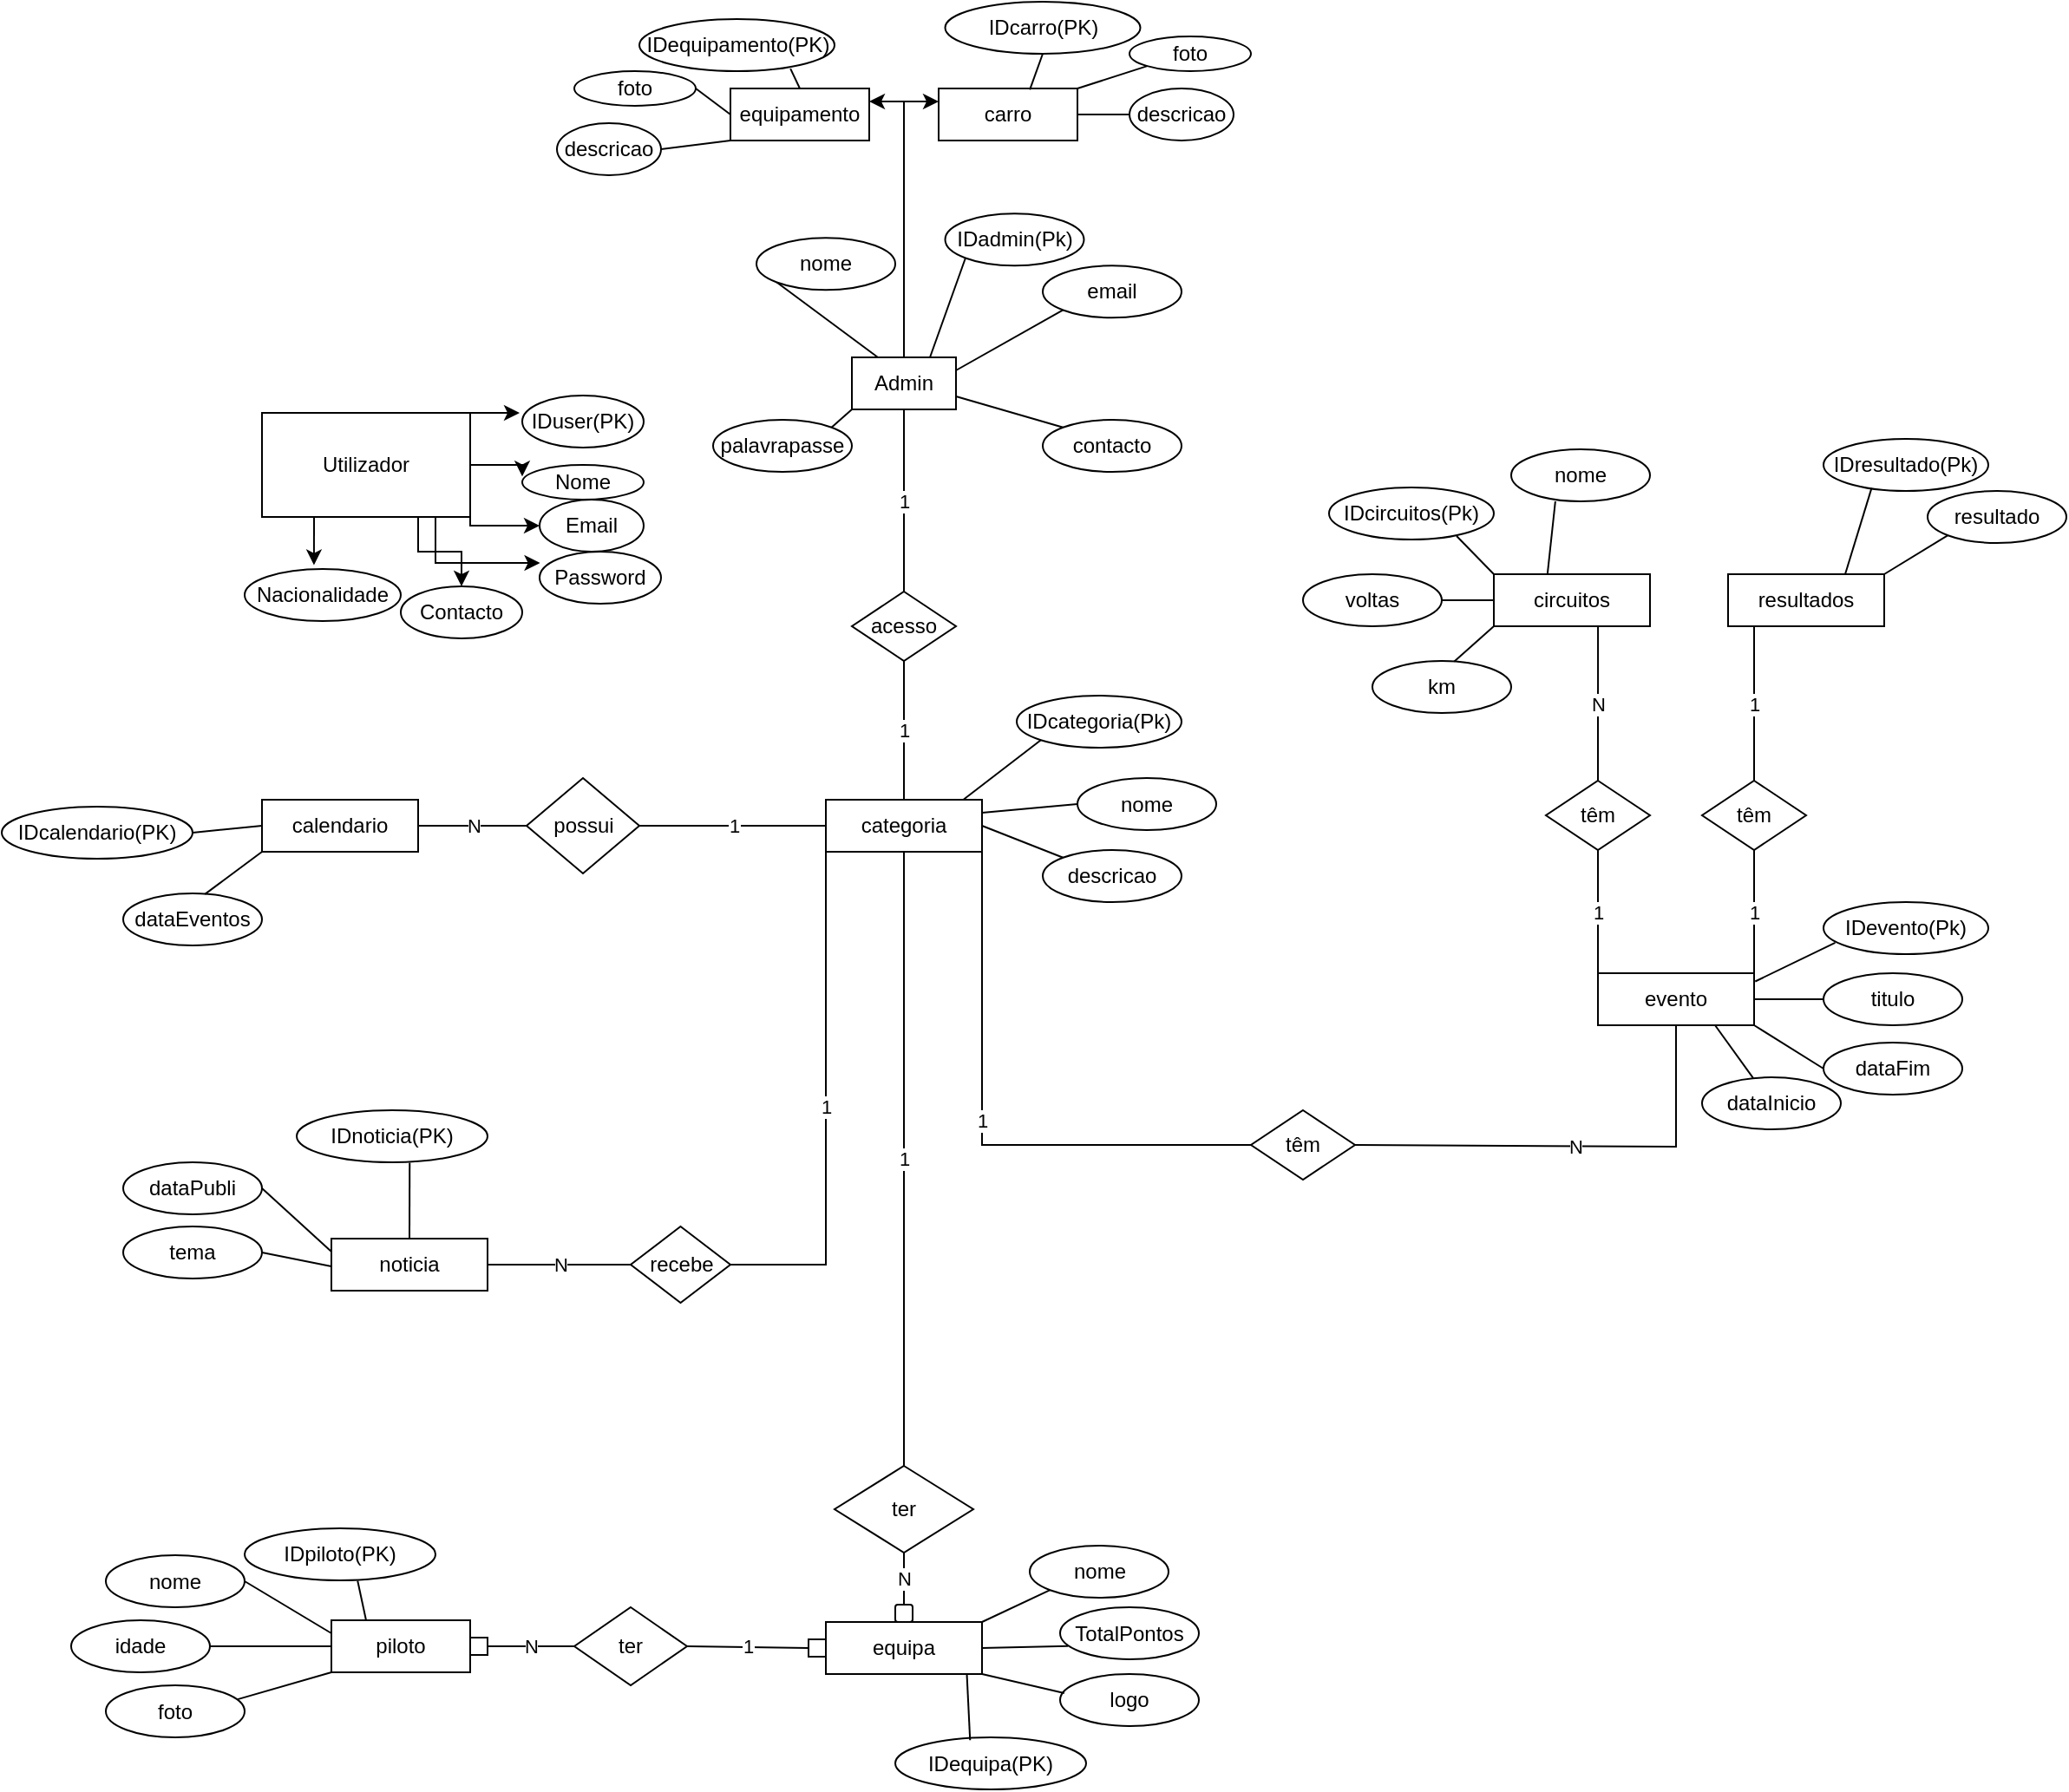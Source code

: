 <mxfile version="21.2.9" type="device">
  <diagram name="Página-1" id="oyXvtjH0lp5lp39EX8_9">
    <mxGraphModel dx="1434" dy="756" grid="1" gridSize="10" guides="1" tooltips="1" connect="1" arrows="1" fold="1" page="1" pageScale="1" pageWidth="1500" pageHeight="1500" math="0" shadow="0">
      <root>
        <mxCell id="0" />
        <mxCell id="1" parent="0" />
        <mxCell id="ynXh0rhTUCINpsxoLzb_-17" style="edgeStyle=orthogonalEdgeStyle;rounded=0;orthogonalLoop=1;jettySize=auto;html=1;exitX=0.25;exitY=1;exitDx=0;exitDy=0;entryX=0.444;entryY=-0.074;entryDx=0;entryDy=0;entryPerimeter=0;" parent="1" source="ynXh0rhTUCINpsxoLzb_-1" target="ynXh0rhTUCINpsxoLzb_-15" edge="1">
          <mxGeometry relative="1" as="geometry" />
        </mxCell>
        <mxCell id="ynXh0rhTUCINpsxoLzb_-18" style="edgeStyle=orthogonalEdgeStyle;rounded=0;orthogonalLoop=1;jettySize=auto;html=1;exitX=0.75;exitY=1;exitDx=0;exitDy=0;" parent="1" source="ynXh0rhTUCINpsxoLzb_-1" target="ynXh0rhTUCINpsxoLzb_-13" edge="1">
          <mxGeometry relative="1" as="geometry" />
        </mxCell>
        <mxCell id="ynXh0rhTUCINpsxoLzb_-19" style="edgeStyle=orthogonalEdgeStyle;rounded=0;orthogonalLoop=1;jettySize=auto;html=1;exitX=1;exitY=1;exitDx=0;exitDy=0;entryX=0;entryY=0.5;entryDx=0;entryDy=0;" parent="1" source="ynXh0rhTUCINpsxoLzb_-1" target="ynXh0rhTUCINpsxoLzb_-12" edge="1">
          <mxGeometry relative="1" as="geometry">
            <Array as="points">
              <mxPoint x="490" y="742" />
            </Array>
          </mxGeometry>
        </mxCell>
        <mxCell id="ynXh0rhTUCINpsxoLzb_-21" style="edgeStyle=orthogonalEdgeStyle;rounded=0;orthogonalLoop=1;jettySize=auto;html=1;exitX=1;exitY=0;exitDx=0;exitDy=0;entryX=-0.021;entryY=0.356;entryDx=0;entryDy=0;entryPerimeter=0;" parent="1" source="ynXh0rhTUCINpsxoLzb_-1" target="ynXh0rhTUCINpsxoLzb_-10" edge="1">
          <mxGeometry relative="1" as="geometry" />
        </mxCell>
        <mxCell id="ynXh0rhTUCINpsxoLzb_-23" style="edgeStyle=orthogonalEdgeStyle;rounded=0;orthogonalLoop=1;jettySize=auto;html=1;exitX=1;exitY=0.5;exitDx=0;exitDy=0;entryX=0;entryY=0.333;entryDx=0;entryDy=0;entryPerimeter=0;" parent="1" source="ynXh0rhTUCINpsxoLzb_-1" target="ynXh0rhTUCINpsxoLzb_-11" edge="1">
          <mxGeometry relative="1" as="geometry" />
        </mxCell>
        <mxCell id="KoN0iEGEquIHd-dxLp_V-6" style="edgeStyle=orthogonalEdgeStyle;rounded=0;orthogonalLoop=1;jettySize=auto;html=1;exitX=0.75;exitY=1;exitDx=0;exitDy=0;entryX=0.004;entryY=0.217;entryDx=0;entryDy=0;entryPerimeter=0;" parent="1" source="ynXh0rhTUCINpsxoLzb_-1" target="KoN0iEGEquIHd-dxLp_V-5" edge="1">
          <mxGeometry relative="1" as="geometry">
            <Array as="points">
              <mxPoint x="470" y="737" />
              <mxPoint x="470" y="764" />
            </Array>
          </mxGeometry>
        </mxCell>
        <mxCell id="ynXh0rhTUCINpsxoLzb_-1" value="Utilizador" style="rounded=0;whiteSpace=wrap;html=1;" parent="1" vertex="1">
          <mxGeometry x="370" y="677" width="120" height="60" as="geometry" />
        </mxCell>
        <mxCell id="ynXh0rhTUCINpsxoLzb_-10" value="IDuser(PK)" style="ellipse;whiteSpace=wrap;html=1;" parent="1" vertex="1">
          <mxGeometry x="520" y="667" width="70" height="30" as="geometry" />
        </mxCell>
        <mxCell id="ynXh0rhTUCINpsxoLzb_-11" value="Nome" style="ellipse;whiteSpace=wrap;html=1;" parent="1" vertex="1">
          <mxGeometry x="520" y="707" width="70" height="20" as="geometry" />
        </mxCell>
        <mxCell id="ynXh0rhTUCINpsxoLzb_-12" value="Email" style="ellipse;whiteSpace=wrap;html=1;" parent="1" vertex="1">
          <mxGeometry x="530" y="727" width="60" height="30" as="geometry" />
        </mxCell>
        <mxCell id="ynXh0rhTUCINpsxoLzb_-13" value="Contacto" style="ellipse;whiteSpace=wrap;html=1;" parent="1" vertex="1">
          <mxGeometry x="450" y="777" width="70" height="30" as="geometry" />
        </mxCell>
        <mxCell id="ynXh0rhTUCINpsxoLzb_-15" value="Nacionalidade" style="ellipse;whiteSpace=wrap;html=1;" parent="1" vertex="1">
          <mxGeometry x="360" y="767" width="90" height="30" as="geometry" />
        </mxCell>
        <mxCell id="KoN0iEGEquIHd-dxLp_V-12" style="edgeStyle=orthogonalEdgeStyle;rounded=0;orthogonalLoop=1;jettySize=auto;html=1;exitX=0.5;exitY=0;exitDx=0;exitDy=0;entryX=0;entryY=0.25;entryDx=0;entryDy=0;" parent="1" source="7jjTnizkyDlpULol2Tcw-1" target="7jjTnizkyDlpULol2Tcw-12" edge="1">
          <mxGeometry relative="1" as="geometry" />
        </mxCell>
        <mxCell id="KoN0iEGEquIHd-dxLp_V-13" style="edgeStyle=orthogonalEdgeStyle;rounded=0;orthogonalLoop=1;jettySize=auto;html=1;exitX=0.5;exitY=0;exitDx=0;exitDy=0;entryX=1;entryY=0.25;entryDx=0;entryDy=0;" parent="1" source="7jjTnizkyDlpULol2Tcw-1" target="7jjTnizkyDlpULol2Tcw-13" edge="1">
          <mxGeometry relative="1" as="geometry" />
        </mxCell>
        <mxCell id="7jjTnizkyDlpULol2Tcw-7" value="" style="endArrow=none;html=1;rounded=0;" parent="1" source="7jjTnizkyDlpULol2Tcw-1" edge="1">
          <mxGeometry width="50" height="50" relative="1" as="geometry">
            <mxPoint x="450" y="660" as="sourcePoint" />
            <mxPoint x="740" y="660" as="targetPoint" />
          </mxGeometry>
        </mxCell>
        <mxCell id="7jjTnizkyDlpULol2Tcw-12" value="carro" style="rounded=0;whiteSpace=wrap;html=1;" parent="1" vertex="1">
          <mxGeometry x="760" y="490" width="80" height="30" as="geometry" />
        </mxCell>
        <mxCell id="7jjTnizkyDlpULol2Tcw-13" value="equipamento" style="rounded=0;whiteSpace=wrap;html=1;" parent="1" vertex="1">
          <mxGeometry x="640" y="490" width="80" height="30" as="geometry" />
        </mxCell>
        <mxCell id="KoN0iEGEquIHd-dxLp_V-5" value="Password" style="ellipse;whiteSpace=wrap;html=1;" parent="1" vertex="1">
          <mxGeometry x="530" y="757" width="70" height="30" as="geometry" />
        </mxCell>
        <mxCell id="7jjTnizkyDlpULol2Tcw-1" value="Admin" style="rounded=0;whiteSpace=wrap;html=1;" parent="1" vertex="1">
          <mxGeometry x="710" y="645" width="60" height="30" as="geometry" />
        </mxCell>
        <mxCell id="3NhZeptOGGxYgG2iEjkU-6" value="categoria" style="rounded=0;whiteSpace=wrap;html=1;" parent="1" vertex="1">
          <mxGeometry x="695" y="900" width="90" height="30" as="geometry" />
        </mxCell>
        <mxCell id="3NhZeptOGGxYgG2iEjkU-7" value="noticia" style="rounded=0;whiteSpace=wrap;html=1;" parent="1" vertex="1">
          <mxGeometry x="410" y="1153" width="90" height="30" as="geometry" />
        </mxCell>
        <mxCell id="3NhZeptOGGxYgG2iEjkU-10" value="calendario" style="rounded=0;whiteSpace=wrap;html=1;" parent="1" vertex="1">
          <mxGeometry x="370" y="900" width="90" height="30" as="geometry" />
        </mxCell>
        <mxCell id="3NhZeptOGGxYgG2iEjkU-11" value="equipa" style="rounded=0;whiteSpace=wrap;html=1;" parent="1" vertex="1">
          <mxGeometry x="695" y="1374" width="90" height="30" as="geometry" />
        </mxCell>
        <mxCell id="3NhZeptOGGxYgG2iEjkU-12" value="piloto" style="rounded=0;whiteSpace=wrap;html=1;" parent="1" vertex="1">
          <mxGeometry x="410" y="1373" width="80" height="30" as="geometry" />
        </mxCell>
        <mxCell id="3NhZeptOGGxYgG2iEjkU-13" value="1" style="endArrow=none;html=1;rounded=0;exitX=0.5;exitY=0;exitDx=0;exitDy=0;" parent="1" source="3NhZeptOGGxYgG2iEjkU-6" target="3NhZeptOGGxYgG2iEjkU-14" edge="1">
          <mxGeometry width="50" height="50" relative="1" as="geometry">
            <mxPoint x="880" y="1230" as="sourcePoint" />
            <mxPoint x="980" y="1230" as="targetPoint" />
          </mxGeometry>
        </mxCell>
        <mxCell id="3NhZeptOGGxYgG2iEjkU-14" value="acesso" style="rhombus;whiteSpace=wrap;html=1;" parent="1" vertex="1">
          <mxGeometry x="710" y="780" width="60" height="40" as="geometry" />
        </mxCell>
        <mxCell id="3NhZeptOGGxYgG2iEjkU-15" value="têm" style="rhombus;whiteSpace=wrap;html=1;" parent="1" vertex="1">
          <mxGeometry x="940" y="1079" width="60" height="40" as="geometry" />
        </mxCell>
        <mxCell id="3NhZeptOGGxYgG2iEjkU-16" value="1" style="endArrow=none;html=1;rounded=0;entryX=0;entryY=0.5;entryDx=0;entryDy=0;exitX=1;exitY=0.5;exitDx=0;exitDy=0;" parent="1" source="3NhZeptOGGxYgG2iEjkU-6" target="3NhZeptOGGxYgG2iEjkU-15" edge="1">
          <mxGeometry width="50" height="50" relative="1" as="geometry">
            <mxPoint x="805" y="1232" as="sourcePoint" />
            <mxPoint x="960" y="1022" as="targetPoint" />
            <Array as="points">
              <mxPoint x="785" y="1099" />
            </Array>
          </mxGeometry>
        </mxCell>
        <mxCell id="3NhZeptOGGxYgG2iEjkU-17" value="N" style="endArrow=none;html=1;rounded=0;entryX=0.5;entryY=1;entryDx=0;entryDy=0;exitX=1;exitY=0.5;exitDx=0;exitDy=0;" parent="1" source="3NhZeptOGGxYgG2iEjkU-15" target="3NhZeptOGGxYgG2iEjkU-20" edge="1">
          <mxGeometry width="50" height="50" relative="1" as="geometry">
            <mxPoint x="1185" y="1059" as="sourcePoint" />
            <mxPoint x="1195" y="1114" as="targetPoint" />
            <Array as="points">
              <mxPoint x="1185" y="1100" />
            </Array>
          </mxGeometry>
        </mxCell>
        <mxCell id="3NhZeptOGGxYgG2iEjkU-20" value="evento" style="rounded=0;whiteSpace=wrap;html=1;" parent="1" vertex="1">
          <mxGeometry x="1140" y="1000" width="90" height="30" as="geometry" />
        </mxCell>
        <mxCell id="3NhZeptOGGxYgG2iEjkU-21" value="ter" style="rhombus;whiteSpace=wrap;html=1;" parent="1" vertex="1">
          <mxGeometry x="550" y="1365.5" width="65" height="45" as="geometry" />
        </mxCell>
        <mxCell id="3NhZeptOGGxYgG2iEjkU-22" value="possui" style="rhombus;whiteSpace=wrap;html=1;" parent="1" vertex="1">
          <mxGeometry x="522.5" y="887.5" width="65" height="55" as="geometry" />
        </mxCell>
        <mxCell id="3NhZeptOGGxYgG2iEjkU-23" value="N" style="endArrow=none;html=1;rounded=0;exitX=1;exitY=0.5;exitDx=0;exitDy=0;entryX=0;entryY=0.5;entryDx=0;entryDy=0;" parent="1" source="3NhZeptOGGxYgG2iEjkU-10" target="3NhZeptOGGxYgG2iEjkU-22" edge="1">
          <mxGeometry width="50" height="50" relative="1" as="geometry">
            <mxPoint x="530" y="1093" as="sourcePoint" />
            <mxPoint x="570" y="1032" as="targetPoint" />
            <Array as="points">
              <mxPoint x="480" y="915" />
            </Array>
          </mxGeometry>
        </mxCell>
        <mxCell id="3NhZeptOGGxYgG2iEjkU-24" value="1" style="endArrow=none;html=1;rounded=0;exitX=1;exitY=0.5;exitDx=0;exitDy=0;entryX=0;entryY=0.5;entryDx=0;entryDy=0;" parent="1" source="3NhZeptOGGxYgG2iEjkU-22" target="3NhZeptOGGxYgG2iEjkU-6" edge="1">
          <mxGeometry width="50" height="50" relative="1" as="geometry">
            <mxPoint x="570" y="1227" as="sourcePoint" />
            <mxPoint x="655" y="1283" as="targetPoint" />
            <Array as="points">
              <mxPoint x="630" y="915" />
            </Array>
          </mxGeometry>
        </mxCell>
        <mxCell id="3NhZeptOGGxYgG2iEjkU-25" value="1" style="endArrow=none;html=1;rounded=0;exitX=0.5;exitY=1;exitDx=0;exitDy=0;entryX=0.5;entryY=0;entryDx=0;entryDy=0;" parent="1" source="3NhZeptOGGxYgG2iEjkU-6" target="3NhZeptOGGxYgG2iEjkU-26" edge="1">
          <mxGeometry width="50" height="50" relative="1" as="geometry">
            <mxPoint x="735" y="1247" as="sourcePoint" />
            <mxPoint x="735" y="1333" as="targetPoint" />
          </mxGeometry>
        </mxCell>
        <mxCell id="3NhZeptOGGxYgG2iEjkU-26" value="ter" style="rhombus;whiteSpace=wrap;html=1;" parent="1" vertex="1">
          <mxGeometry x="700" y="1284" width="80" height="50" as="geometry" />
        </mxCell>
        <mxCell id="3NhZeptOGGxYgG2iEjkU-27" value="N" style="endArrow=none;html=1;rounded=0;exitX=0.5;exitY=1;exitDx=0;exitDy=0;entryX=0.5;entryY=0;entryDx=0;entryDy=0;" parent="1" source="3NhZeptOGGxYgG2iEjkU-26" target="3NhZeptOGGxYgG2iEjkU-28" edge="1">
          <mxGeometry width="50" height="50" relative="1" as="geometry">
            <mxPoint x="740" y="1334" as="sourcePoint" />
            <mxPoint x="765" y="1354" as="targetPoint" />
          </mxGeometry>
        </mxCell>
        <mxCell id="3NhZeptOGGxYgG2iEjkU-28" value="" style="rounded=1;whiteSpace=wrap;html=1;" parent="1" vertex="1">
          <mxGeometry x="735" y="1364" width="10" height="10" as="geometry" />
        </mxCell>
        <mxCell id="3NhZeptOGGxYgG2iEjkU-29" value="1" style="endArrow=none;html=1;rounded=0;entryX=0;entryY=0.5;entryDx=0;entryDy=0;exitX=1;exitY=0.5;exitDx=0;exitDy=0;" parent="1" source="3NhZeptOGGxYgG2iEjkU-21" target="3NhZeptOGGxYgG2iEjkU-32" edge="1">
          <mxGeometry width="50" height="50" relative="1" as="geometry">
            <mxPoint x="920" y="1503" as="sourcePoint" />
            <mxPoint x="970" y="1453" as="targetPoint" />
          </mxGeometry>
        </mxCell>
        <mxCell id="3NhZeptOGGxYgG2iEjkU-30" value="N" style="endArrow=none;html=1;rounded=0;entryX=0;entryY=0.5;entryDx=0;entryDy=0;exitX=1;exitY=0.5;exitDx=0;exitDy=0;" parent="1" source="3NhZeptOGGxYgG2iEjkU-31" target="3NhZeptOGGxYgG2iEjkU-21" edge="1">
          <mxGeometry width="50" height="50" relative="1" as="geometry">
            <mxPoint x="745" y="1453" as="sourcePoint" />
            <mxPoint x="745" y="1413" as="targetPoint" />
            <Array as="points" />
          </mxGeometry>
        </mxCell>
        <mxCell id="3NhZeptOGGxYgG2iEjkU-31" value="" style="rounded=0;whiteSpace=wrap;html=1;" parent="1" vertex="1">
          <mxGeometry x="490" y="1383" width="10" height="10" as="geometry" />
        </mxCell>
        <mxCell id="3NhZeptOGGxYgG2iEjkU-32" value="" style="rounded=0;whiteSpace=wrap;html=1;" parent="1" vertex="1">
          <mxGeometry x="685" y="1384" width="10" height="10" as="geometry" />
        </mxCell>
        <mxCell id="3NhZeptOGGxYgG2iEjkU-33" value="recebe" style="rhombus;whiteSpace=wrap;html=1;" parent="1" vertex="1">
          <mxGeometry x="582.5" y="1146" width="57.5" height="44" as="geometry" />
        </mxCell>
        <mxCell id="3NhZeptOGGxYgG2iEjkU-34" value="1" style="endArrow=none;html=1;rounded=0;entryX=0;entryY=1;entryDx=0;entryDy=0;exitX=1;exitY=0.5;exitDx=0;exitDy=0;" parent="1" source="3NhZeptOGGxYgG2iEjkU-33" target="3NhZeptOGGxYgG2iEjkU-6" edge="1">
          <mxGeometry width="50" height="50" relative="1" as="geometry">
            <mxPoint x="550" y="1353" as="sourcePoint" />
            <mxPoint x="600" y="1313" as="targetPoint" />
            <Array as="points">
              <mxPoint x="695" y="1168" />
            </Array>
          </mxGeometry>
        </mxCell>
        <mxCell id="3NhZeptOGGxYgG2iEjkU-35" value="N" style="endArrow=none;html=1;rounded=0;entryX=0;entryY=0.5;entryDx=0;entryDy=0;exitX=1;exitY=0.5;exitDx=0;exitDy=0;" parent="1" source="3NhZeptOGGxYgG2iEjkU-7" target="3NhZeptOGGxYgG2iEjkU-33" edge="1">
          <mxGeometry width="50" height="50" relative="1" as="geometry">
            <mxPoint x="508" y="1168" as="sourcePoint" />
            <mxPoint x="560" y="1146" as="targetPoint" />
            <Array as="points">
              <mxPoint x="560" y="1168" />
            </Array>
          </mxGeometry>
        </mxCell>
        <mxCell id="3NhZeptOGGxYgG2iEjkU-36" value="1" style="endArrow=none;html=1;rounded=0;exitX=0.5;exitY=0;exitDx=0;exitDy=0;entryX=0.5;entryY=1;entryDx=0;entryDy=0;" parent="1" source="3NhZeptOGGxYgG2iEjkU-14" target="7jjTnizkyDlpULol2Tcw-1" edge="1">
          <mxGeometry width="50" height="50" relative="1" as="geometry">
            <mxPoint x="819.41" y="837.5" as="sourcePoint" />
            <mxPoint x="830" y="740" as="targetPoint" />
          </mxGeometry>
        </mxCell>
        <mxCell id="3NhZeptOGGxYgG2iEjkU-129" value="circuitos" style="rounded=0;whiteSpace=wrap;html=1;" parent="1" vertex="1">
          <mxGeometry x="1080" y="770" width="90" height="30" as="geometry" />
        </mxCell>
        <mxCell id="3NhZeptOGGxYgG2iEjkU-130" value="resultados" style="rounded=0;whiteSpace=wrap;html=1;" parent="1" vertex="1">
          <mxGeometry x="1215" y="770" width="90" height="30" as="geometry" />
        </mxCell>
        <mxCell id="3NhZeptOGGxYgG2iEjkU-131" value="têm" style="rhombus;whiteSpace=wrap;html=1;" parent="1" vertex="1">
          <mxGeometry x="1110" y="889" width="60" height="40" as="geometry" />
        </mxCell>
        <mxCell id="3NhZeptOGGxYgG2iEjkU-132" value="1" style="endArrow=none;html=1;rounded=0;exitX=0;exitY=0;exitDx=0;exitDy=0;entryX=0.5;entryY=1;entryDx=0;entryDy=0;" parent="1" source="3NhZeptOGGxYgG2iEjkU-20" target="3NhZeptOGGxYgG2iEjkU-131" edge="1">
          <mxGeometry width="50" height="50" relative="1" as="geometry">
            <mxPoint x="1140" y="979" as="sourcePoint" />
            <mxPoint x="1375" y="781.5" as="targetPoint" />
          </mxGeometry>
        </mxCell>
        <mxCell id="3NhZeptOGGxYgG2iEjkU-133" value="N" style="endArrow=none;html=1;rounded=0;entryX=0.667;entryY=1;entryDx=0;entryDy=0;exitX=0.5;exitY=0;exitDx=0;exitDy=0;entryPerimeter=0;" parent="1" source="3NhZeptOGGxYgG2iEjkU-131" target="3NhZeptOGGxYgG2iEjkU-129" edge="1">
          <mxGeometry width="50" height="50" relative="1" as="geometry">
            <mxPoint x="1122" y="889" as="sourcePoint" />
            <mxPoint x="1129.5" y="850" as="targetPoint" />
          </mxGeometry>
        </mxCell>
        <mxCell id="3NhZeptOGGxYgG2iEjkU-134" value="têm" style="rhombus;whiteSpace=wrap;html=1;" parent="1" vertex="1">
          <mxGeometry x="1200" y="889" width="60" height="40" as="geometry" />
        </mxCell>
        <mxCell id="3NhZeptOGGxYgG2iEjkU-135" value="1" style="endArrow=none;html=1;rounded=0;exitX=1;exitY=0;exitDx=0;exitDy=0;entryX=0.5;entryY=1;entryDx=0;entryDy=0;" parent="1" source="3NhZeptOGGxYgG2iEjkU-20" target="3NhZeptOGGxYgG2iEjkU-134" edge="1">
          <mxGeometry width="50" height="50" relative="1" as="geometry">
            <mxPoint x="1230" y="979" as="sourcePoint" />
            <mxPoint x="1465" y="781.5" as="targetPoint" />
          </mxGeometry>
        </mxCell>
        <mxCell id="3NhZeptOGGxYgG2iEjkU-136" value="1" style="endArrow=none;html=1;rounded=0;exitX=0.5;exitY=0;exitDx=0;exitDy=0;" parent="1" source="3NhZeptOGGxYgG2iEjkU-134" edge="1">
          <mxGeometry width="50" height="50" relative="1" as="geometry">
            <mxPoint x="1212" y="889" as="sourcePoint" />
            <mxPoint x="1230" y="800" as="targetPoint" />
          </mxGeometry>
        </mxCell>
        <mxCell id="3NhZeptOGGxYgG2iEjkU-156" value="IDequipamento(PK)" style="ellipse;whiteSpace=wrap;html=1;" parent="1" vertex="1">
          <mxGeometry x="587.5" y="450" width="112.5" height="30" as="geometry" />
        </mxCell>
        <mxCell id="3NhZeptOGGxYgG2iEjkU-157" value="foto" style="ellipse;whiteSpace=wrap;html=1;" parent="1" vertex="1">
          <mxGeometry x="550" y="480" width="70" height="20" as="geometry" />
        </mxCell>
        <mxCell id="3NhZeptOGGxYgG2iEjkU-158" value="descricao" style="ellipse;whiteSpace=wrap;html=1;" parent="1" vertex="1">
          <mxGeometry x="540" y="510" width="60" height="30" as="geometry" />
        </mxCell>
        <mxCell id="3NhZeptOGGxYgG2iEjkU-159" value="" style="endArrow=none;html=1;rounded=0;exitX=1;exitY=0.5;exitDx=0;exitDy=0;entryX=0;entryY=1;entryDx=0;entryDy=0;" parent="1" source="3NhZeptOGGxYgG2iEjkU-158" target="7jjTnizkyDlpULol2Tcw-13" edge="1">
          <mxGeometry width="50" height="50" relative="1" as="geometry">
            <mxPoint x="600" y="650" as="sourcePoint" />
            <mxPoint x="650" y="600" as="targetPoint" />
          </mxGeometry>
        </mxCell>
        <mxCell id="3NhZeptOGGxYgG2iEjkU-160" value="" style="endArrow=none;html=1;rounded=0;exitX=1;exitY=0.5;exitDx=0;exitDy=0;entryX=0;entryY=0.5;entryDx=0;entryDy=0;" parent="1" source="3NhZeptOGGxYgG2iEjkU-157" target="7jjTnizkyDlpULol2Tcw-13" edge="1">
          <mxGeometry width="50" height="50" relative="1" as="geometry">
            <mxPoint x="610" y="535" as="sourcePoint" />
            <mxPoint x="650" y="530" as="targetPoint" />
          </mxGeometry>
        </mxCell>
        <mxCell id="3NhZeptOGGxYgG2iEjkU-161" value="" style="endArrow=none;html=1;rounded=0;exitX=0.774;exitY=0.953;exitDx=0;exitDy=0;entryX=0.5;entryY=0;entryDx=0;entryDy=0;exitPerimeter=0;" parent="1" source="3NhZeptOGGxYgG2iEjkU-156" target="7jjTnizkyDlpULol2Tcw-13" edge="1">
          <mxGeometry width="50" height="50" relative="1" as="geometry">
            <mxPoint x="627" y="507" as="sourcePoint" />
            <mxPoint x="650" y="515" as="targetPoint" />
          </mxGeometry>
        </mxCell>
        <mxCell id="3NhZeptOGGxYgG2iEjkU-162" value="IDcarro(PK)" style="ellipse;whiteSpace=wrap;html=1;" parent="1" vertex="1">
          <mxGeometry x="763.75" y="440" width="112.5" height="30" as="geometry" />
        </mxCell>
        <mxCell id="3NhZeptOGGxYgG2iEjkU-163" value="foto" style="ellipse;whiteSpace=wrap;html=1;" parent="1" vertex="1">
          <mxGeometry x="870" y="460" width="70" height="20" as="geometry" />
        </mxCell>
        <mxCell id="3NhZeptOGGxYgG2iEjkU-164" value="descricao" style="ellipse;whiteSpace=wrap;html=1;" parent="1" vertex="1">
          <mxGeometry x="870" y="490" width="60" height="30" as="geometry" />
        </mxCell>
        <mxCell id="3NhZeptOGGxYgG2iEjkU-165" value="" style="endArrow=none;html=1;rounded=0;exitX=0;exitY=0.5;exitDx=0;exitDy=0;entryX=1;entryY=0.5;entryDx=0;entryDy=0;" parent="1" source="3NhZeptOGGxYgG2iEjkU-164" target="7jjTnizkyDlpULol2Tcw-12" edge="1">
          <mxGeometry width="50" height="50" relative="1" as="geometry">
            <mxPoint x="920" y="630" as="sourcePoint" />
            <mxPoint x="960" y="500" as="targetPoint" />
          </mxGeometry>
        </mxCell>
        <mxCell id="3NhZeptOGGxYgG2iEjkU-166" value="" style="endArrow=none;html=1;rounded=0;exitX=0;exitY=1;exitDx=0;exitDy=0;entryX=1;entryY=0;entryDx=0;entryDy=0;" parent="1" source="3NhZeptOGGxYgG2iEjkU-163" target="7jjTnizkyDlpULol2Tcw-12" edge="1">
          <mxGeometry width="50" height="50" relative="1" as="geometry">
            <mxPoint x="930" y="515" as="sourcePoint" />
            <mxPoint x="960" y="485" as="targetPoint" />
          </mxGeometry>
        </mxCell>
        <mxCell id="3NhZeptOGGxYgG2iEjkU-167" value="" style="endArrow=none;html=1;rounded=0;exitX=0.5;exitY=1;exitDx=0;exitDy=0;entryX=0.657;entryY=0.024;entryDx=0;entryDy=0;entryPerimeter=0;" parent="1" source="3NhZeptOGGxYgG2iEjkU-162" target="7jjTnizkyDlpULol2Tcw-12" edge="1">
          <mxGeometry width="50" height="50" relative="1" as="geometry">
            <mxPoint x="947" y="487" as="sourcePoint" />
            <mxPoint x="1000" y="470" as="targetPoint" />
          </mxGeometry>
        </mxCell>
        <mxCell id="3NhZeptOGGxYgG2iEjkU-169" value="IDadmin(Pk)" style="ellipse;whiteSpace=wrap;html=1;" parent="1" vertex="1">
          <mxGeometry x="763.75" y="562.13" width="80" height="30" as="geometry" />
        </mxCell>
        <mxCell id="3NhZeptOGGxYgG2iEjkU-170" value="" style="endArrow=none;html=1;rounded=0;exitX=0.75;exitY=0;exitDx=0;exitDy=0;entryX=0;entryY=1;entryDx=0;entryDy=0;" parent="1" source="7jjTnizkyDlpULol2Tcw-1" target="3NhZeptOGGxYgG2iEjkU-169" edge="1">
          <mxGeometry width="50" height="50" relative="1" as="geometry">
            <mxPoint x="990" y="520" as="sourcePoint" />
            <mxPoint x="1040" y="470" as="targetPoint" />
          </mxGeometry>
        </mxCell>
        <mxCell id="3NhZeptOGGxYgG2iEjkU-171" value="nome" style="ellipse;whiteSpace=wrap;html=1;" parent="1" vertex="1">
          <mxGeometry x="655" y="576.13" width="80" height="30" as="geometry" />
        </mxCell>
        <mxCell id="3NhZeptOGGxYgG2iEjkU-172" value="" style="endArrow=none;html=1;rounded=0;exitX=0.25;exitY=0;exitDx=0;exitDy=0;entryX=0;entryY=1;entryDx=0;entryDy=0;" parent="1" source="7jjTnizkyDlpULol2Tcw-1" target="3NhZeptOGGxYgG2iEjkU-171" edge="1">
          <mxGeometry width="50" height="50" relative="1" as="geometry">
            <mxPoint x="765" y="655" as="sourcePoint" />
            <mxPoint x="1050" y="480" as="targetPoint" />
          </mxGeometry>
        </mxCell>
        <mxCell id="3NhZeptOGGxYgG2iEjkU-173" value="email" style="ellipse;whiteSpace=wrap;html=1;" parent="1" vertex="1">
          <mxGeometry x="820" y="592.13" width="80" height="30" as="geometry" />
        </mxCell>
        <mxCell id="3NhZeptOGGxYgG2iEjkU-174" value="" style="endArrow=none;html=1;rounded=0;exitX=1;exitY=0.25;exitDx=0;exitDy=0;entryX=0;entryY=1;entryDx=0;entryDy=0;" parent="1" source="7jjTnizkyDlpULol2Tcw-1" target="3NhZeptOGGxYgG2iEjkU-173" edge="1">
          <mxGeometry width="50" height="50" relative="1" as="geometry">
            <mxPoint x="775" y="665" as="sourcePoint" />
            <mxPoint x="1060" y="490" as="targetPoint" />
          </mxGeometry>
        </mxCell>
        <mxCell id="3NhZeptOGGxYgG2iEjkU-175" value="contacto" style="ellipse;whiteSpace=wrap;html=1;" parent="1" vertex="1">
          <mxGeometry x="820" y="681" width="80" height="30" as="geometry" />
        </mxCell>
        <mxCell id="3NhZeptOGGxYgG2iEjkU-176" value="" style="endArrow=none;html=1;rounded=0;exitX=1;exitY=0.75;exitDx=0;exitDy=0;entryX=0;entryY=0;entryDx=0;entryDy=0;" parent="1" source="7jjTnizkyDlpULol2Tcw-1" target="3NhZeptOGGxYgG2iEjkU-175" edge="1">
          <mxGeometry width="50" height="50" relative="1" as="geometry">
            <mxPoint x="800" y="790" as="sourcePoint" />
            <mxPoint x="840" y="690" as="targetPoint" />
          </mxGeometry>
        </mxCell>
        <mxCell id="tFiFshP0Zx_vcW8rVNBK-1" value="palavrapasse" style="ellipse;whiteSpace=wrap;html=1;" parent="1" vertex="1">
          <mxGeometry x="630" y="681" width="80" height="30" as="geometry" />
        </mxCell>
        <mxCell id="tFiFshP0Zx_vcW8rVNBK-2" value="" style="endArrow=none;html=1;rounded=0;exitX=0;exitY=1;exitDx=0;exitDy=0;entryX=1;entryY=0;entryDx=0;entryDy=0;" parent="1" source="7jjTnizkyDlpULol2Tcw-1" target="tFiFshP0Zx_vcW8rVNBK-1" edge="1">
          <mxGeometry width="50" height="50" relative="1" as="geometry">
            <mxPoint x="780" y="677" as="sourcePoint" />
            <mxPoint x="841" y="696" as="targetPoint" />
          </mxGeometry>
        </mxCell>
        <mxCell id="IjTCloi8kKPH-KtM82Sn-1" value="IDcategoria(Pk)" style="ellipse;whiteSpace=wrap;html=1;" parent="1" vertex="1">
          <mxGeometry x="805" y="840" width="95" height="30" as="geometry" />
        </mxCell>
        <mxCell id="IjTCloi8kKPH-KtM82Sn-2" value="nome" style="ellipse;whiteSpace=wrap;html=1;" parent="1" vertex="1">
          <mxGeometry x="840" y="887.5" width="80" height="30" as="geometry" />
        </mxCell>
        <mxCell id="IjTCloi8kKPH-KtM82Sn-3" value="" style="endArrow=none;html=1;rounded=0;entryX=0;entryY=0.5;entryDx=0;entryDy=0;exitX=1;exitY=0.25;exitDx=0;exitDy=0;" parent="1" source="3NhZeptOGGxYgG2iEjkU-6" target="IjTCloi8kKPH-KtM82Sn-2" edge="1">
          <mxGeometry width="50" height="50" relative="1" as="geometry">
            <mxPoint x="790" y="900" as="sourcePoint" />
            <mxPoint x="1081.25" y="737.87" as="targetPoint" />
          </mxGeometry>
        </mxCell>
        <mxCell id="IjTCloi8kKPH-KtM82Sn-4" value="descricao" style="ellipse;whiteSpace=wrap;html=1;" parent="1" vertex="1">
          <mxGeometry x="820" y="929" width="80" height="30" as="geometry" />
        </mxCell>
        <mxCell id="IjTCloi8kKPH-KtM82Sn-5" value="" style="endArrow=none;html=1;rounded=0;exitX=1;exitY=0.5;exitDx=0;exitDy=0;entryX=0;entryY=0;entryDx=0;entryDy=0;" parent="1" source="3NhZeptOGGxYgG2iEjkU-6" target="IjTCloi8kKPH-KtM82Sn-4" edge="1">
          <mxGeometry width="50" height="50" relative="1" as="geometry">
            <mxPoint x="791.25" y="915.87" as="sourcePoint" />
            <mxPoint x="861.25" y="937.87" as="targetPoint" />
          </mxGeometry>
        </mxCell>
        <mxCell id="IjTCloi8kKPH-KtM82Sn-6" value="" style="endArrow=none;html=1;rounded=0;exitX=0.88;exitY=0;exitDx=0;exitDy=0;entryX=0;entryY=1;entryDx=0;entryDy=0;exitPerimeter=0;" parent="1" source="3NhZeptOGGxYgG2iEjkU-6" target="IjTCloi8kKPH-KtM82Sn-1" edge="1">
          <mxGeometry width="50" height="50" relative="1" as="geometry">
            <mxPoint x="780" y="678" as="sourcePoint" />
            <mxPoint x="842" y="695" as="targetPoint" />
          </mxGeometry>
        </mxCell>
        <mxCell id="IjTCloi8kKPH-KtM82Sn-7" value="IDevento(Pk)" style="ellipse;whiteSpace=wrap;html=1;" parent="1" vertex="1">
          <mxGeometry x="1270" y="959" width="95" height="30" as="geometry" />
        </mxCell>
        <mxCell id="IjTCloi8kKPH-KtM82Sn-8" value="dataFim" style="ellipse;whiteSpace=wrap;html=1;" parent="1" vertex="1">
          <mxGeometry x="1270" y="1040" width="80" height="30" as="geometry" />
        </mxCell>
        <mxCell id="IjTCloi8kKPH-KtM82Sn-9" value="dataInicio" style="ellipse;whiteSpace=wrap;html=1;" parent="1" vertex="1">
          <mxGeometry x="1200" y="1060" width="80" height="30" as="geometry" />
        </mxCell>
        <mxCell id="IjTCloi8kKPH-KtM82Sn-11" value="" style="endArrow=none;html=1;rounded=0;exitX=0.75;exitY=1;exitDx=0;exitDy=0;" parent="1" source="3NhZeptOGGxYgG2iEjkU-20" target="IjTCloi8kKPH-KtM82Sn-9" edge="1">
          <mxGeometry width="50" height="50" relative="1" as="geometry">
            <mxPoint x="1212.5" y="1035" as="sourcePoint" />
            <mxPoint x="1230" y="1050" as="targetPoint" />
          </mxGeometry>
        </mxCell>
        <mxCell id="IjTCloi8kKPH-KtM82Sn-12" value="" style="endArrow=none;html=1;rounded=0;exitX=1;exitY=1;exitDx=0;exitDy=0;entryX=0;entryY=0.5;entryDx=0;entryDy=0;" parent="1" source="3NhZeptOGGxYgG2iEjkU-20" target="IjTCloi8kKPH-KtM82Sn-8" edge="1">
          <mxGeometry width="50" height="50" relative="1" as="geometry">
            <mxPoint x="1218" y="1040" as="sourcePoint" />
            <mxPoint x="1240" y="1071" as="targetPoint" />
          </mxGeometry>
        </mxCell>
        <mxCell id="IjTCloi8kKPH-KtM82Sn-13" value="" style="endArrow=none;html=1;rounded=0;exitX=1.007;exitY=0.158;exitDx=0;exitDy=0;entryX=0.071;entryY=0.781;entryDx=0;entryDy=0;exitPerimeter=0;entryPerimeter=0;" parent="1" source="3NhZeptOGGxYgG2iEjkU-20" target="IjTCloi8kKPH-KtM82Sn-7" edge="1">
          <mxGeometry width="50" height="50" relative="1" as="geometry">
            <mxPoint x="1240" y="1040" as="sourcePoint" />
            <mxPoint x="1270" y="1055" as="targetPoint" />
          </mxGeometry>
        </mxCell>
        <mxCell id="IjTCloi8kKPH-KtM82Sn-14" value="titulo" style="ellipse;whiteSpace=wrap;html=1;" parent="1" vertex="1">
          <mxGeometry x="1270" y="1000" width="80" height="30" as="geometry" />
        </mxCell>
        <mxCell id="IjTCloi8kKPH-KtM82Sn-15" value="" style="endArrow=none;html=1;rounded=0;exitX=1;exitY=0.5;exitDx=0;exitDy=0;entryX=0;entryY=0.5;entryDx=0;entryDy=0;" parent="1" source="3NhZeptOGGxYgG2iEjkU-20" target="IjTCloi8kKPH-KtM82Sn-14" edge="1">
          <mxGeometry width="50" height="50" relative="1" as="geometry">
            <mxPoint x="1241" y="1015" as="sourcePoint" />
            <mxPoint x="1287" y="992" as="targetPoint" />
          </mxGeometry>
        </mxCell>
        <mxCell id="IjTCloi8kKPH-KtM82Sn-16" value="IDresultado(Pk)" style="ellipse;whiteSpace=wrap;html=1;" parent="1" vertex="1">
          <mxGeometry x="1270" y="692" width="95" height="30" as="geometry" />
        </mxCell>
        <mxCell id="IjTCloi8kKPH-KtM82Sn-17" value="resultado" style="ellipse;whiteSpace=wrap;html=1;" parent="1" vertex="1">
          <mxGeometry x="1330" y="722" width="80" height="30" as="geometry" />
        </mxCell>
        <mxCell id="IjTCloi8kKPH-KtM82Sn-18" value="" style="endArrow=none;html=1;rounded=0;exitX=0.75;exitY=0;exitDx=0;exitDy=0;entryX=0.292;entryY=0.944;entryDx=0;entryDy=0;entryPerimeter=0;" parent="1" source="3NhZeptOGGxYgG2iEjkU-130" target="IjTCloi8kKPH-KtM82Sn-16" edge="1">
          <mxGeometry width="50" height="50" relative="1" as="geometry">
            <mxPoint x="1241" y="1015" as="sourcePoint" />
            <mxPoint x="1287" y="992" as="targetPoint" />
          </mxGeometry>
        </mxCell>
        <mxCell id="IjTCloi8kKPH-KtM82Sn-19" value="" style="endArrow=none;html=1;rounded=0;exitX=1;exitY=0;exitDx=0;exitDy=0;entryX=0;entryY=1;entryDx=0;entryDy=0;" parent="1" source="3NhZeptOGGxYgG2iEjkU-130" target="IjTCloi8kKPH-KtM82Sn-17" edge="1">
          <mxGeometry width="50" height="50" relative="1" as="geometry">
            <mxPoint x="1293" y="780" as="sourcePoint" />
            <mxPoint x="1308" y="730" as="targetPoint" />
          </mxGeometry>
        </mxCell>
        <mxCell id="IjTCloi8kKPH-KtM82Sn-20" value="IDcircuitos(Pk)" style="ellipse;whiteSpace=wrap;html=1;" parent="1" vertex="1">
          <mxGeometry x="985" y="720" width="95" height="30" as="geometry" />
        </mxCell>
        <mxCell id="IjTCloi8kKPH-KtM82Sn-21" value="nome" style="ellipse;whiteSpace=wrap;html=1;" parent="1" vertex="1">
          <mxGeometry x="1090" y="698" width="80" height="30" as="geometry" />
        </mxCell>
        <mxCell id="IjTCloi8kKPH-KtM82Sn-22" value="" style="endArrow=none;html=1;rounded=0;exitX=0;exitY=0;exitDx=0;exitDy=0;entryX=0.774;entryY=0.933;entryDx=0;entryDy=0;entryPerimeter=0;" parent="1" source="3NhZeptOGGxYgG2iEjkU-129" target="IjTCloi8kKPH-KtM82Sn-20" edge="1">
          <mxGeometry width="50" height="50" relative="1" as="geometry">
            <mxPoint x="1043" y="746" as="sourcePoint" />
            <mxPoint x="1060" y="740" as="targetPoint" />
          </mxGeometry>
        </mxCell>
        <mxCell id="IjTCloi8kKPH-KtM82Sn-23" value="" style="endArrow=none;html=1;rounded=0;entryX=0.318;entryY=1;entryDx=0;entryDy=0;entryPerimeter=0;exitX=0.343;exitY=0.01;exitDx=0;exitDy=0;exitPerimeter=0;" parent="1" source="3NhZeptOGGxYgG2iEjkU-129" target="IjTCloi8kKPH-KtM82Sn-21" edge="1">
          <mxGeometry width="50" height="50" relative="1" as="geometry">
            <mxPoint x="1112" y="766" as="sourcePoint" />
            <mxPoint x="1068" y="706" as="targetPoint" />
          </mxGeometry>
        </mxCell>
        <mxCell id="IjTCloi8kKPH-KtM82Sn-24" value="km" style="ellipse;whiteSpace=wrap;html=1;" parent="1" vertex="1">
          <mxGeometry x="1010" y="820" width="80" height="30" as="geometry" />
        </mxCell>
        <mxCell id="IjTCloi8kKPH-KtM82Sn-25" value="voltas" style="ellipse;whiteSpace=wrap;html=1;" parent="1" vertex="1">
          <mxGeometry x="970" y="770" width="80" height="30" as="geometry" />
        </mxCell>
        <mxCell id="IjTCloi8kKPH-KtM82Sn-26" value="" style="endArrow=none;html=1;rounded=0;exitX=0;exitY=0.5;exitDx=0;exitDy=0;entryX=1;entryY=0.5;entryDx=0;entryDy=0;" parent="1" source="3NhZeptOGGxYgG2iEjkU-129" target="IjTCloi8kKPH-KtM82Sn-25" edge="1">
          <mxGeometry width="50" height="50" relative="1" as="geometry">
            <mxPoint x="1090" y="780" as="sourcePoint" />
            <mxPoint x="1069" y="758" as="targetPoint" />
          </mxGeometry>
        </mxCell>
        <mxCell id="IjTCloi8kKPH-KtM82Sn-27" value="" style="endArrow=none;html=1;rounded=0;exitX=0;exitY=1;exitDx=0;exitDy=0;entryX=0.589;entryY=0.014;entryDx=0;entryDy=0;entryPerimeter=0;" parent="1" source="3NhZeptOGGxYgG2iEjkU-129" target="IjTCloi8kKPH-KtM82Sn-24" edge="1">
          <mxGeometry width="50" height="50" relative="1" as="geometry">
            <mxPoint x="1100" y="790" as="sourcePoint" />
            <mxPoint x="1070" y="820" as="targetPoint" />
          </mxGeometry>
        </mxCell>
        <mxCell id="IjTCloi8kKPH-KtM82Sn-28" value="dataEventos" style="ellipse;whiteSpace=wrap;html=1;" parent="1" vertex="1">
          <mxGeometry x="290" y="954" width="80" height="30" as="geometry" />
        </mxCell>
        <mxCell id="IjTCloi8kKPH-KtM82Sn-29" value="IDcalendario(PK)" style="ellipse;whiteSpace=wrap;html=1;" parent="1" vertex="1">
          <mxGeometry x="220" y="904" width="110" height="30" as="geometry" />
        </mxCell>
        <mxCell id="IjTCloi8kKPH-KtM82Sn-30" value="" style="endArrow=none;html=1;rounded=0;exitX=0;exitY=0.5;exitDx=0;exitDy=0;entryX=1;entryY=0.5;entryDx=0;entryDy=0;" parent="1" source="3NhZeptOGGxYgG2iEjkU-10" target="IjTCloi8kKPH-KtM82Sn-29" edge="1">
          <mxGeometry width="50" height="50" relative="1" as="geometry">
            <mxPoint x="360" y="919" as="sourcePoint" />
            <mxPoint x="349" y="892" as="targetPoint" />
          </mxGeometry>
        </mxCell>
        <mxCell id="IjTCloi8kKPH-KtM82Sn-31" value="" style="endArrow=none;html=1;rounded=0;exitX=0;exitY=1;exitDx=0;exitDy=0;entryX=0.589;entryY=0.014;entryDx=0;entryDy=0;entryPerimeter=0;" parent="1" source="3NhZeptOGGxYgG2iEjkU-10" target="IjTCloi8kKPH-KtM82Sn-28" edge="1">
          <mxGeometry width="50" height="50" relative="1" as="geometry">
            <mxPoint x="360" y="934" as="sourcePoint" />
            <mxPoint x="350" y="954" as="targetPoint" />
          </mxGeometry>
        </mxCell>
        <mxCell id="IjTCloi8kKPH-KtM82Sn-32" value="dataPubli" style="ellipse;whiteSpace=wrap;html=1;" parent="1" vertex="1">
          <mxGeometry x="290" y="1109" width="80" height="30" as="geometry" />
        </mxCell>
        <mxCell id="IjTCloi8kKPH-KtM82Sn-33" value="IDnoticia(PK)" style="ellipse;whiteSpace=wrap;html=1;" parent="1" vertex="1">
          <mxGeometry x="390" y="1079" width="110" height="30" as="geometry" />
        </mxCell>
        <mxCell id="IjTCloi8kKPH-KtM82Sn-34" value="" style="endArrow=none;html=1;rounded=0;exitX=0.5;exitY=0;exitDx=0;exitDy=0;entryX=0.592;entryY=1.009;entryDx=0;entryDy=0;entryPerimeter=0;" parent="1" source="3NhZeptOGGxYgG2iEjkU-7" target="IjTCloi8kKPH-KtM82Sn-33" edge="1">
          <mxGeometry width="50" height="50" relative="1" as="geometry">
            <mxPoint x="400" y="1121" as="sourcePoint" />
            <mxPoint x="379" y="1098" as="targetPoint" />
          </mxGeometry>
        </mxCell>
        <mxCell id="IjTCloi8kKPH-KtM82Sn-35" value="" style="endArrow=none;html=1;rounded=0;exitX=0;exitY=0.25;exitDx=0;exitDy=0;entryX=1;entryY=0.5;entryDx=0;entryDy=0;" parent="1" source="3NhZeptOGGxYgG2iEjkU-7" target="IjTCloi8kKPH-KtM82Sn-32" edge="1">
          <mxGeometry width="50" height="50" relative="1" as="geometry">
            <mxPoint x="400" y="1136" as="sourcePoint" />
            <mxPoint x="380" y="1160" as="targetPoint" />
          </mxGeometry>
        </mxCell>
        <mxCell id="IjTCloi8kKPH-KtM82Sn-36" value="tema" style="ellipse;whiteSpace=wrap;html=1;" parent="1" vertex="1">
          <mxGeometry x="290" y="1146" width="80" height="30" as="geometry" />
        </mxCell>
        <mxCell id="IjTCloi8kKPH-KtM82Sn-37" value="" style="endArrow=none;html=1;rounded=0;entryX=1;entryY=0.5;entryDx=0;entryDy=0;" parent="1" target="IjTCloi8kKPH-KtM82Sn-36" edge="1">
          <mxGeometry width="50" height="50" relative="1" as="geometry">
            <mxPoint x="410" y="1169" as="sourcePoint" />
            <mxPoint x="380" y="1134" as="targetPoint" />
          </mxGeometry>
        </mxCell>
        <mxCell id="IjTCloi8kKPH-KtM82Sn-38" value="nome" style="ellipse;whiteSpace=wrap;html=1;" parent="1" vertex="1">
          <mxGeometry x="280" y="1335.5" width="80" height="30" as="geometry" />
        </mxCell>
        <mxCell id="IjTCloi8kKPH-KtM82Sn-39" value="IDpiloto(PK)" style="ellipse;whiteSpace=wrap;html=1;" parent="1" vertex="1">
          <mxGeometry x="360" y="1320" width="110" height="30" as="geometry" />
        </mxCell>
        <mxCell id="IjTCloi8kKPH-KtM82Sn-40" value="" style="endArrow=none;html=1;rounded=0;entryX=0.592;entryY=1.009;entryDx=0;entryDy=0;entryPerimeter=0;exitX=0.25;exitY=0;exitDx=0;exitDy=0;" parent="1" source="3NhZeptOGGxYgG2iEjkU-12" target="IjTCloi8kKPH-KtM82Sn-39" edge="1">
          <mxGeometry width="50" height="50" relative="1" as="geometry">
            <mxPoint x="425" y="1370" as="sourcePoint" />
            <mxPoint x="349" y="1316" as="targetPoint" />
          </mxGeometry>
        </mxCell>
        <mxCell id="IjTCloi8kKPH-KtM82Sn-41" value="" style="endArrow=none;html=1;rounded=0;exitX=0;exitY=0.25;exitDx=0;exitDy=0;entryX=1;entryY=0.5;entryDx=0;entryDy=0;" parent="1" source="3NhZeptOGGxYgG2iEjkU-12" target="IjTCloi8kKPH-KtM82Sn-38" edge="1">
          <mxGeometry width="50" height="50" relative="1" as="geometry">
            <mxPoint x="380" y="1379" as="sourcePoint" />
            <mxPoint x="350" y="1378" as="targetPoint" />
          </mxGeometry>
        </mxCell>
        <mxCell id="IjTCloi8kKPH-KtM82Sn-42" value="idade" style="ellipse;whiteSpace=wrap;html=1;" parent="1" vertex="1">
          <mxGeometry x="260" y="1373" width="80" height="30" as="geometry" />
        </mxCell>
        <mxCell id="IjTCloi8kKPH-KtM82Sn-43" value="" style="endArrow=none;html=1;rounded=0;entryX=1;entryY=0.5;entryDx=0;entryDy=0;exitX=0;exitY=0.5;exitDx=0;exitDy=0;" parent="1" source="3NhZeptOGGxYgG2iEjkU-12" target="IjTCloi8kKPH-KtM82Sn-42" edge="1">
          <mxGeometry width="50" height="50" relative="1" as="geometry">
            <mxPoint x="380" y="1387" as="sourcePoint" />
            <mxPoint x="350" y="1352" as="targetPoint" />
          </mxGeometry>
        </mxCell>
        <mxCell id="IjTCloi8kKPH-KtM82Sn-44" value="foto" style="ellipse;whiteSpace=wrap;html=1;" parent="1" vertex="1">
          <mxGeometry x="280" y="1410.5" width="80" height="30" as="geometry" />
        </mxCell>
        <mxCell id="IjTCloi8kKPH-KtM82Sn-45" value="" style="endArrow=none;html=1;rounded=0;entryX=0.95;entryY=0.269;entryDx=0;entryDy=0;entryPerimeter=0;exitX=0;exitY=1;exitDx=0;exitDy=0;" parent="1" source="3NhZeptOGGxYgG2iEjkU-12" target="IjTCloi8kKPH-KtM82Sn-44" edge="1">
          <mxGeometry width="50" height="50" relative="1" as="geometry">
            <mxPoint x="400" y="1410" as="sourcePoint" />
            <mxPoint x="350" y="1398" as="targetPoint" />
          </mxGeometry>
        </mxCell>
        <mxCell id="IjTCloi8kKPH-KtM82Sn-46" value="nome" style="ellipse;whiteSpace=wrap;html=1;" parent="1" vertex="1">
          <mxGeometry x="812.5" y="1330" width="80" height="30" as="geometry" />
        </mxCell>
        <mxCell id="IjTCloi8kKPH-KtM82Sn-47" value="IDequipa(PK)" style="ellipse;whiteSpace=wrap;html=1;" parent="1" vertex="1">
          <mxGeometry x="735" y="1440.5" width="110" height="30" as="geometry" />
        </mxCell>
        <mxCell id="IjTCloi8kKPH-KtM82Sn-48" value="" style="endArrow=none;html=1;rounded=0;entryX=0.392;entryY=0.055;entryDx=0;entryDy=0;entryPerimeter=0;exitX=0.903;exitY=1.01;exitDx=0;exitDy=0;exitPerimeter=0;" parent="1" source="3NhZeptOGGxYgG2iEjkU-11" target="IjTCloi8kKPH-KtM82Sn-47" edge="1">
          <mxGeometry width="50" height="50" relative="1" as="geometry">
            <mxPoint x="1013.75" y="1363" as="sourcePoint" />
            <mxPoint x="932.75" y="1306" as="targetPoint" />
          </mxGeometry>
        </mxCell>
        <mxCell id="IjTCloi8kKPH-KtM82Sn-49" value="" style="endArrow=none;html=1;rounded=0;exitX=1;exitY=0;exitDx=0;exitDy=0;entryX=0;entryY=1;entryDx=0;entryDy=0;" parent="1" source="3NhZeptOGGxYgG2iEjkU-11" target="IjTCloi8kKPH-KtM82Sn-46" edge="1">
          <mxGeometry width="50" height="50" relative="1" as="geometry">
            <mxPoint x="993.75" y="1371" as="sourcePoint" />
            <mxPoint x="933.75" y="1368" as="targetPoint" />
          </mxGeometry>
        </mxCell>
        <mxCell id="IjTCloi8kKPH-KtM82Sn-50" value="TotalPontos" style="ellipse;whiteSpace=wrap;html=1;" parent="1" vertex="1">
          <mxGeometry x="830" y="1365.5" width="80" height="30" as="geometry" />
        </mxCell>
        <mxCell id="IjTCloi8kKPH-KtM82Sn-51" value="" style="endArrow=none;html=1;rounded=0;entryX=0.057;entryY=0.745;entryDx=0;entryDy=0;exitX=1;exitY=0.5;exitDx=0;exitDy=0;entryPerimeter=0;" parent="1" source="3NhZeptOGGxYgG2iEjkU-11" target="IjTCloi8kKPH-KtM82Sn-50" edge="1">
          <mxGeometry width="50" height="50" relative="1" as="geometry">
            <mxPoint x="993.75" y="1378" as="sourcePoint" />
            <mxPoint x="933.75" y="1342" as="targetPoint" />
          </mxGeometry>
        </mxCell>
        <mxCell id="IjTCloi8kKPH-KtM82Sn-52" value="logo" style="ellipse;whiteSpace=wrap;html=1;" parent="1" vertex="1">
          <mxGeometry x="830" y="1404" width="80" height="30" as="geometry" />
        </mxCell>
        <mxCell id="IjTCloi8kKPH-KtM82Sn-53" value="" style="endArrow=none;html=1;rounded=0;entryX=0.03;entryY=0.367;entryDx=0;entryDy=0;entryPerimeter=0;exitX=1;exitY=1;exitDx=0;exitDy=0;" parent="1" source="3NhZeptOGGxYgG2iEjkU-11" target="IjTCloi8kKPH-KtM82Sn-52" edge="1">
          <mxGeometry width="50" height="50" relative="1" as="geometry">
            <mxPoint x="993.75" y="1393" as="sourcePoint" />
            <mxPoint x="933.75" y="1388" as="targetPoint" />
          </mxGeometry>
        </mxCell>
      </root>
    </mxGraphModel>
  </diagram>
</mxfile>
